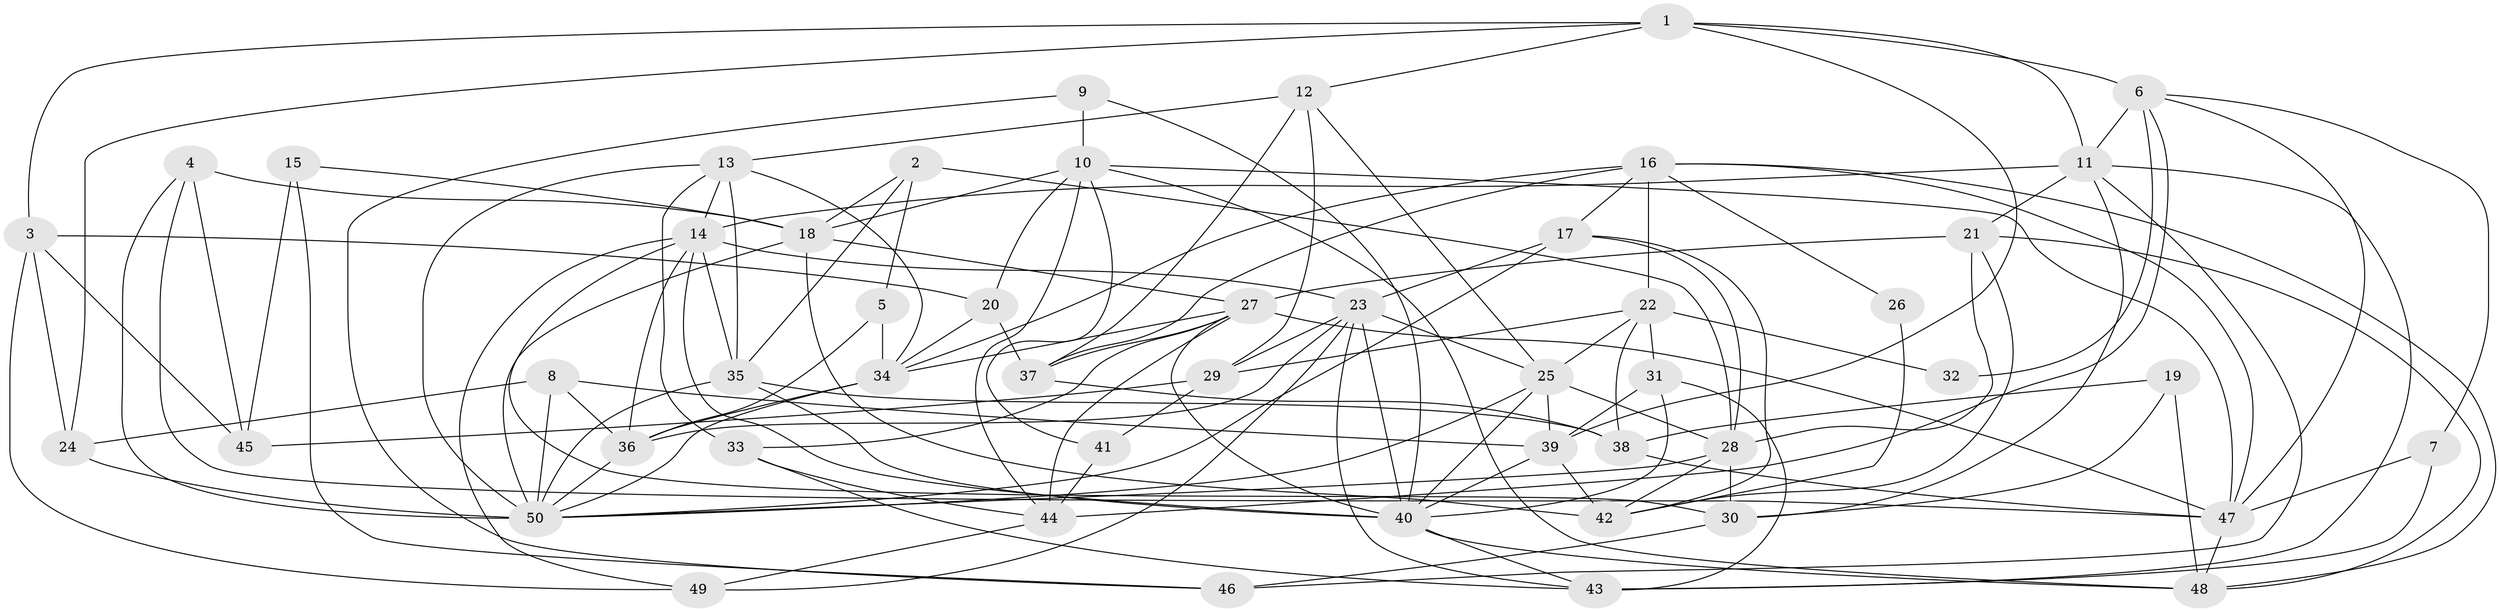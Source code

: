// original degree distribution, {4: 0.29, 6: 0.15, 3: 0.22, 5: 0.18, 2: 0.15, 8: 0.01}
// Generated by graph-tools (version 1.1) at 2025/02/03/09/25 03:02:11]
// undirected, 50 vertices, 135 edges
graph export_dot {
graph [start="1"]
  node [color=gray90,style=filled];
  1;
  2;
  3;
  4;
  5;
  6;
  7;
  8;
  9;
  10;
  11;
  12;
  13;
  14;
  15;
  16;
  17;
  18;
  19;
  20;
  21;
  22;
  23;
  24;
  25;
  26;
  27;
  28;
  29;
  30;
  31;
  32;
  33;
  34;
  35;
  36;
  37;
  38;
  39;
  40;
  41;
  42;
  43;
  44;
  45;
  46;
  47;
  48;
  49;
  50;
  1 -- 3 [weight=1.0];
  1 -- 6 [weight=1.0];
  1 -- 11 [weight=1.0];
  1 -- 12 [weight=1.0];
  1 -- 24 [weight=1.0];
  1 -- 39 [weight=1.0];
  2 -- 5 [weight=1.0];
  2 -- 18 [weight=1.0];
  2 -- 28 [weight=1.0];
  2 -- 35 [weight=1.0];
  3 -- 20 [weight=1.0];
  3 -- 24 [weight=1.0];
  3 -- 45 [weight=1.0];
  3 -- 49 [weight=1.0];
  4 -- 18 [weight=1.0];
  4 -- 45 [weight=1.0];
  4 -- 47 [weight=1.0];
  4 -- 50 [weight=1.0];
  5 -- 34 [weight=1.0];
  5 -- 36 [weight=1.0];
  6 -- 7 [weight=1.0];
  6 -- 11 [weight=1.0];
  6 -- 32 [weight=2.0];
  6 -- 44 [weight=1.0];
  6 -- 47 [weight=1.0];
  7 -- 43 [weight=1.0];
  7 -- 47 [weight=1.0];
  8 -- 24 [weight=1.0];
  8 -- 36 [weight=1.0];
  8 -- 39 [weight=2.0];
  8 -- 50 [weight=2.0];
  9 -- 10 [weight=1.0];
  9 -- 40 [weight=1.0];
  9 -- 46 [weight=1.0];
  10 -- 18 [weight=1.0];
  10 -- 20 [weight=1.0];
  10 -- 41 [weight=1.0];
  10 -- 44 [weight=1.0];
  10 -- 47 [weight=1.0];
  10 -- 48 [weight=1.0];
  11 -- 14 [weight=2.0];
  11 -- 21 [weight=1.0];
  11 -- 30 [weight=2.0];
  11 -- 43 [weight=1.0];
  11 -- 46 [weight=1.0];
  12 -- 13 [weight=1.0];
  12 -- 25 [weight=1.0];
  12 -- 29 [weight=1.0];
  12 -- 37 [weight=1.0];
  13 -- 14 [weight=1.0];
  13 -- 33 [weight=1.0];
  13 -- 34 [weight=1.0];
  13 -- 35 [weight=1.0];
  13 -- 50 [weight=1.0];
  14 -- 23 [weight=1.0];
  14 -- 30 [weight=1.0];
  14 -- 35 [weight=1.0];
  14 -- 36 [weight=1.0];
  14 -- 40 [weight=1.0];
  14 -- 49 [weight=1.0];
  15 -- 18 [weight=1.0];
  15 -- 45 [weight=1.0];
  15 -- 46 [weight=1.0];
  16 -- 17 [weight=1.0];
  16 -- 22 [weight=1.0];
  16 -- 26 [weight=1.0];
  16 -- 34 [weight=1.0];
  16 -- 37 [weight=1.0];
  16 -- 47 [weight=1.0];
  16 -- 48 [weight=1.0];
  17 -- 23 [weight=2.0];
  17 -- 28 [weight=1.0];
  17 -- 42 [weight=1.0];
  17 -- 50 [weight=1.0];
  18 -- 27 [weight=1.0];
  18 -- 42 [weight=2.0];
  18 -- 50 [weight=1.0];
  19 -- 30 [weight=1.0];
  19 -- 38 [weight=1.0];
  19 -- 48 [weight=1.0];
  20 -- 34 [weight=1.0];
  20 -- 37 [weight=1.0];
  21 -- 27 [weight=1.0];
  21 -- 28 [weight=1.0];
  21 -- 42 [weight=1.0];
  21 -- 48 [weight=1.0];
  22 -- 25 [weight=1.0];
  22 -- 29 [weight=1.0];
  22 -- 31 [weight=1.0];
  22 -- 32 [weight=2.0];
  22 -- 38 [weight=1.0];
  23 -- 25 [weight=1.0];
  23 -- 29 [weight=1.0];
  23 -- 36 [weight=1.0];
  23 -- 40 [weight=1.0];
  23 -- 43 [weight=1.0];
  23 -- 49 [weight=1.0];
  24 -- 50 [weight=1.0];
  25 -- 28 [weight=1.0];
  25 -- 39 [weight=1.0];
  25 -- 40 [weight=2.0];
  25 -- 50 [weight=1.0];
  26 -- 42 [weight=1.0];
  27 -- 33 [weight=1.0];
  27 -- 34 [weight=2.0];
  27 -- 37 [weight=1.0];
  27 -- 40 [weight=1.0];
  27 -- 44 [weight=1.0];
  27 -- 47 [weight=1.0];
  28 -- 30 [weight=1.0];
  28 -- 42 [weight=1.0];
  28 -- 50 [weight=1.0];
  29 -- 41 [weight=1.0];
  29 -- 45 [weight=1.0];
  30 -- 46 [weight=1.0];
  31 -- 39 [weight=1.0];
  31 -- 40 [weight=1.0];
  31 -- 43 [weight=1.0];
  33 -- 43 [weight=1.0];
  33 -- 44 [weight=1.0];
  34 -- 36 [weight=1.0];
  34 -- 50 [weight=1.0];
  35 -- 38 [weight=1.0];
  35 -- 40 [weight=2.0];
  35 -- 50 [weight=1.0];
  36 -- 50 [weight=1.0];
  37 -- 38 [weight=1.0];
  38 -- 47 [weight=1.0];
  39 -- 40 [weight=1.0];
  39 -- 42 [weight=2.0];
  40 -- 43 [weight=1.0];
  40 -- 48 [weight=1.0];
  41 -- 44 [weight=2.0];
  44 -- 49 [weight=1.0];
  47 -- 48 [weight=1.0];
}
